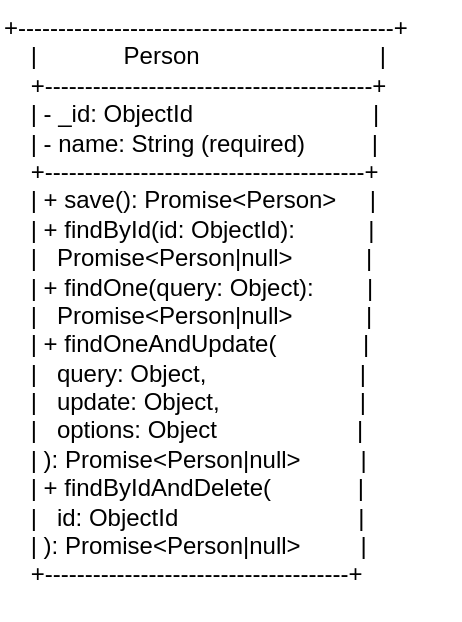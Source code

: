 <mxfile version="21.7.4" type="github">
  <diagram id="C5RBs43oDa-KdzZeNtuy" name="Page-1">
    <mxGraphModel dx="880" dy="446" grid="1" gridSize="10" guides="1" tooltips="1" connect="1" arrows="1" fold="1" page="1" pageScale="1" pageWidth="827" pageHeight="1169" math="0" shadow="0">
      <root>
        <mxCell id="WIyWlLk6GJQsqaUBKTNV-0" />
        <mxCell id="WIyWlLk6GJQsqaUBKTNV-1" parent="WIyWlLk6GJQsqaUBKTNV-0" />
        <mxCell id="kgbmljGH2BCZGv7y_sKs-2" value="+-----------------------------------------------+&#xa;    |             Person                           |&#xa;    +-----------------------------------------+&#xa;    | - _id: ObjectId                           |&#xa;    | - name: String (required)          |&#xa;    +----------------------------------------+&#xa;    | + save(): Promise&lt;Person&gt;     |&#xa;    | + findById(id: ObjectId):           |&#xa;    |   Promise&lt;Person|null&gt;           |&#xa;    | + findOne(query: Object):        |&#xa;    |   Promise&lt;Person|null&gt;           |&#xa;    | + findOneAndUpdate(             |&#xa;    |   query: Object,                       |&#xa;    |   update: Object,                     |&#xa;    |   options: Object                     |&#xa;    | ): Promise&lt;Person|null&gt;         |&#xa;    | + findByIdAndDelete(             |&#xa;    |   id: ObjectId                           |&#xa;    | ): Promise&lt;Person|null&gt;         |&#xa;    +--------------------------------------+" style="text;whiteSpace=wrap;" vertex="1" parent="WIyWlLk6GJQsqaUBKTNV-1">
          <mxGeometry x="270" y="150" width="230" height="310" as="geometry" />
        </mxCell>
      </root>
    </mxGraphModel>
  </diagram>
</mxfile>
